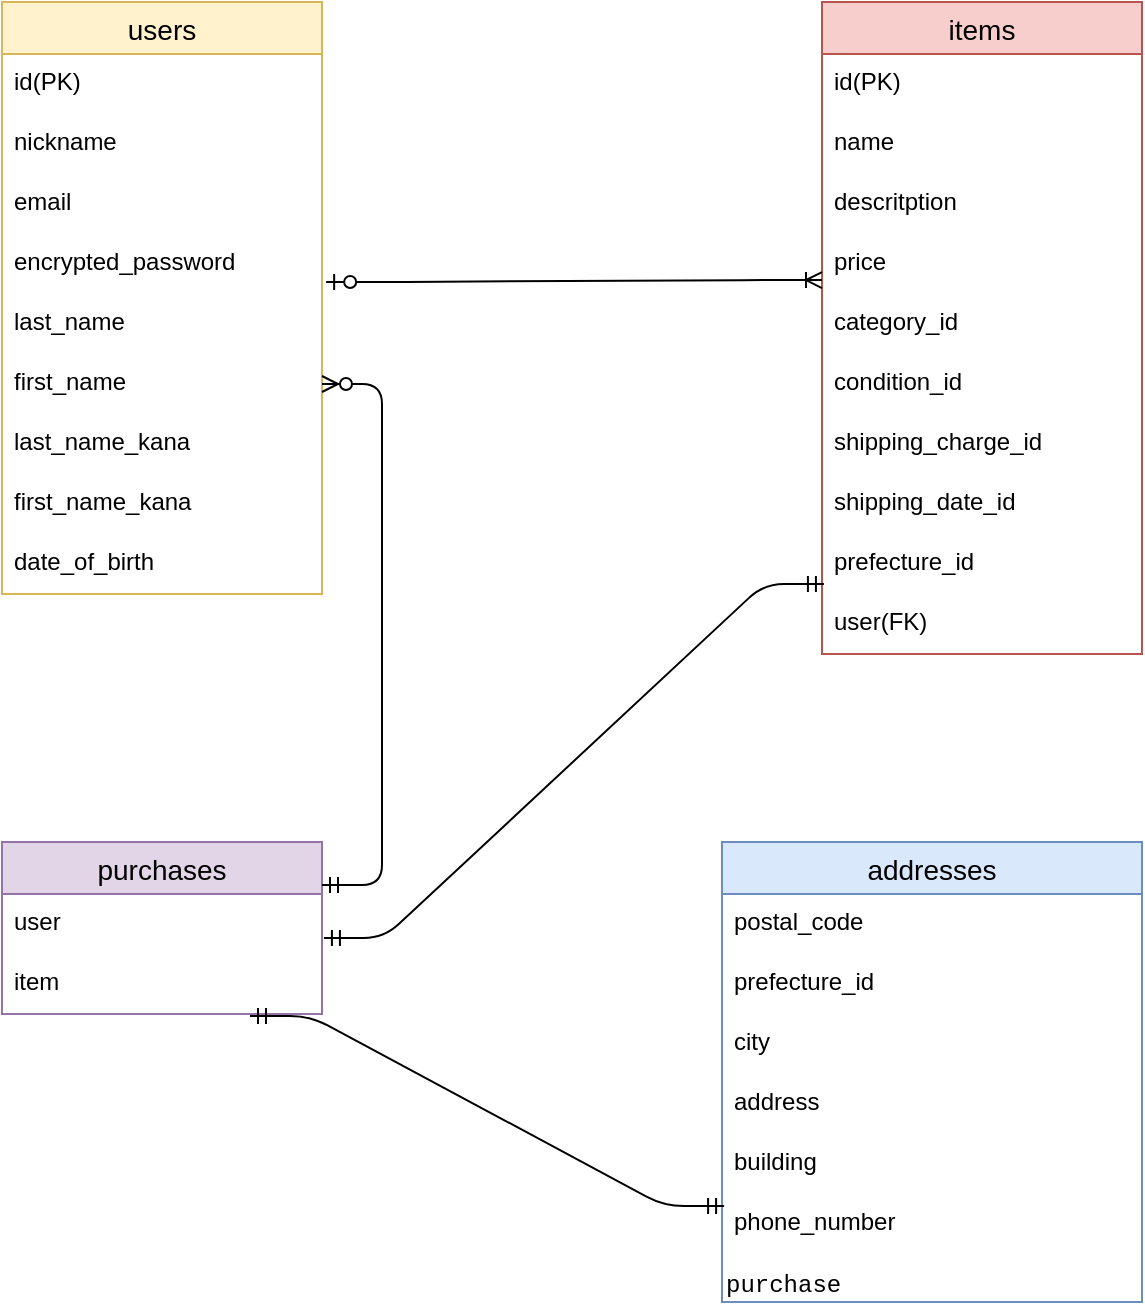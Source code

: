 <mxfile>
    <diagram id="pEX63_hvkQnGr2RXbAw3" name="ページ1">
        <mxGraphModel dx="524" dy="567" grid="1" gridSize="10" guides="0" tooltips="1" connect="1" arrows="0" fold="1" page="1" pageScale="1" pageWidth="827" pageHeight="1169" math="0" shadow="0">
            <root>
                <mxCell id="0"/>
                <mxCell id="1" parent="0"/>
                <mxCell id="EfhRiIH0vK1nld4ACKte-1" value="users" style="swimlane;fontStyle=0;childLayout=stackLayout;horizontal=1;startSize=26;horizontalStack=0;resizeParent=1;resizeParentMax=0;resizeLast=0;collapsible=1;marginBottom=0;align=center;fontSize=14;fillColor=#fff2cc;strokeColor=#d6b656;" parent="1" vertex="1">
                    <mxGeometry x="20" y="100" width="160" height="296" as="geometry">
                        <mxRectangle x="20" y="100" width="70" height="30" as="alternateBounds"/>
                    </mxGeometry>
                </mxCell>
                <mxCell id="EfhRiIH0vK1nld4ACKte-4" value="id(PK)" style="text;strokeColor=none;fillColor=none;spacingLeft=4;spacingRight=4;overflow=hidden;rotatable=0;points=[[0,0.5],[1,0.5]];portConstraint=eastwest;fontSize=12;" parent="EfhRiIH0vK1nld4ACKte-1" vertex="1">
                    <mxGeometry y="26" width="160" height="30" as="geometry"/>
                </mxCell>
                <mxCell id="EfhRiIH0vK1nld4ACKte-2" value="nickname " style="text;strokeColor=none;fillColor=none;spacingLeft=4;spacingRight=4;overflow=hidden;rotatable=0;points=[[0,0.5],[1,0.5]];portConstraint=eastwest;fontSize=12;" parent="EfhRiIH0vK1nld4ACKte-1" vertex="1">
                    <mxGeometry y="56" width="160" height="30" as="geometry"/>
                </mxCell>
                <mxCell id="EfhRiIH0vK1nld4ACKte-3" value="email" style="text;strokeColor=none;fillColor=none;spacingLeft=4;spacingRight=4;overflow=hidden;rotatable=0;points=[[0,0.5],[1,0.5]];portConstraint=eastwest;fontSize=12;" parent="EfhRiIH0vK1nld4ACKte-1" vertex="1">
                    <mxGeometry y="86" width="160" height="30" as="geometry"/>
                </mxCell>
                <mxCell id="EfhRiIH0vK1nld4ACKte-49" value="encrypted_password" style="text;strokeColor=none;fillColor=none;spacingLeft=4;spacingRight=4;overflow=hidden;rotatable=0;points=[[0,0.5],[1,0.5]];portConstraint=eastwest;fontSize=12;" parent="EfhRiIH0vK1nld4ACKte-1" vertex="1">
                    <mxGeometry y="116" width="160" height="30" as="geometry"/>
                </mxCell>
                <mxCell id="EfhRiIH0vK1nld4ACKte-48" value="last_name" style="text;strokeColor=none;fillColor=none;spacingLeft=4;spacingRight=4;overflow=hidden;rotatable=0;points=[[0,0.5],[1,0.5]];portConstraint=eastwest;fontSize=12;" parent="EfhRiIH0vK1nld4ACKte-1" vertex="1">
                    <mxGeometry y="146" width="160" height="30" as="geometry"/>
                </mxCell>
                <mxCell id="EfhRiIH0vK1nld4ACKte-50" value="first_name" style="text;strokeColor=none;fillColor=none;spacingLeft=4;spacingRight=4;overflow=hidden;rotatable=0;points=[[0,0.5],[1,0.5]];portConstraint=eastwest;fontSize=12;" parent="EfhRiIH0vK1nld4ACKte-1" vertex="1">
                    <mxGeometry y="176" width="160" height="30" as="geometry"/>
                </mxCell>
                <mxCell id="EfhRiIH0vK1nld4ACKte-53" value="last_name_kana" style="text;strokeColor=none;fillColor=none;spacingLeft=4;spacingRight=4;overflow=hidden;rotatable=0;points=[[0,0.5],[1,0.5]];portConstraint=eastwest;fontSize=12;" parent="EfhRiIH0vK1nld4ACKte-1" vertex="1">
                    <mxGeometry y="206" width="160" height="30" as="geometry"/>
                </mxCell>
                <mxCell id="EfhRiIH0vK1nld4ACKte-52" value="first_name_kana" style="text;strokeColor=none;fillColor=none;spacingLeft=4;spacingRight=4;overflow=hidden;rotatable=0;points=[[0,0.5],[1,0.5]];portConstraint=eastwest;fontSize=12;" parent="EfhRiIH0vK1nld4ACKte-1" vertex="1">
                    <mxGeometry y="236" width="160" height="30" as="geometry"/>
                </mxCell>
                <mxCell id="EfhRiIH0vK1nld4ACKte-51" value="date_of_birth" style="text;strokeColor=none;fillColor=none;spacingLeft=4;spacingRight=4;overflow=hidden;rotatable=0;points=[[0,0.5],[1,0.5]];portConstraint=eastwest;fontSize=12;" parent="EfhRiIH0vK1nld4ACKte-1" vertex="1">
                    <mxGeometry y="266" width="160" height="30" as="geometry"/>
                </mxCell>
                <mxCell id="EfhRiIH0vK1nld4ACKte-56" value="items" style="swimlane;fontStyle=0;childLayout=stackLayout;horizontal=1;startSize=26;horizontalStack=0;resizeParent=1;resizeParentMax=0;resizeLast=0;collapsible=1;marginBottom=0;align=center;fontSize=14;fillColor=#f8cecc;strokeColor=#b85450;" parent="1" vertex="1">
                    <mxGeometry x="430" y="100" width="160" height="326" as="geometry"/>
                </mxCell>
                <mxCell id="EfhRiIH0vK1nld4ACKte-57" value="id(PK)" style="text;strokeColor=none;fillColor=none;spacingLeft=4;spacingRight=4;overflow=hidden;rotatable=0;points=[[0,0.5],[1,0.5]];portConstraint=eastwest;fontSize=12;" parent="EfhRiIH0vK1nld4ACKte-56" vertex="1">
                    <mxGeometry y="26" width="160" height="30" as="geometry"/>
                </mxCell>
                <mxCell id="EfhRiIH0vK1nld4ACKte-55" value="name" style="text;strokeColor=none;fillColor=none;spacingLeft=4;spacingRight=4;overflow=hidden;rotatable=0;points=[[0,0.5],[1,0.5]];portConstraint=eastwest;fontSize=12;" parent="EfhRiIH0vK1nld4ACKte-56" vertex="1">
                    <mxGeometry y="56" width="160" height="30" as="geometry"/>
                </mxCell>
                <mxCell id="EfhRiIH0vK1nld4ACKte-58" value="descritption" style="text;strokeColor=none;fillColor=none;spacingLeft=4;spacingRight=4;overflow=hidden;rotatable=0;points=[[0,0.5],[1,0.5]];portConstraint=eastwest;fontSize=12;" parent="EfhRiIH0vK1nld4ACKte-56" vertex="1">
                    <mxGeometry y="86" width="160" height="30" as="geometry"/>
                </mxCell>
                <mxCell id="EfhRiIH0vK1nld4ACKte-59" value="price" style="text;strokeColor=none;fillColor=none;spacingLeft=4;spacingRight=4;overflow=hidden;rotatable=0;points=[[0,0.5],[1,0.5]];portConstraint=eastwest;fontSize=12;" parent="EfhRiIH0vK1nld4ACKte-56" vertex="1">
                    <mxGeometry y="116" width="160" height="30" as="geometry"/>
                </mxCell>
                <mxCell id="EfhRiIH0vK1nld4ACKte-65" value="category_id" style="text;strokeColor=none;fillColor=none;spacingLeft=4;spacingRight=4;overflow=hidden;rotatable=0;points=[[0,0.5],[1,0.5]];portConstraint=eastwest;fontSize=12;" parent="EfhRiIH0vK1nld4ACKte-56" vertex="1">
                    <mxGeometry y="146" width="160" height="30" as="geometry"/>
                </mxCell>
                <mxCell id="EfhRiIH0vK1nld4ACKte-64" value="condition_id" style="text;strokeColor=none;fillColor=none;spacingLeft=4;spacingRight=4;overflow=hidden;rotatable=0;points=[[0,0.5],[1,0.5]];portConstraint=eastwest;fontSize=12;" parent="EfhRiIH0vK1nld4ACKte-56" vertex="1">
                    <mxGeometry y="176" width="160" height="30" as="geometry"/>
                </mxCell>
                <mxCell id="EfhRiIH0vK1nld4ACKte-54" value="shipping_charge_id" style="text;strokeColor=none;fillColor=none;spacingLeft=4;spacingRight=4;overflow=hidden;rotatable=0;points=[[0,0.5],[1,0.5]];portConstraint=eastwest;fontSize=12;" parent="EfhRiIH0vK1nld4ACKte-56" vertex="1">
                    <mxGeometry y="206" width="160" height="30" as="geometry"/>
                </mxCell>
                <mxCell id="EfhRiIH0vK1nld4ACKte-63" value="shipping_date_id" style="text;strokeColor=none;fillColor=none;spacingLeft=4;spacingRight=4;overflow=hidden;rotatable=0;points=[[0,0.5],[1,0.5]];portConstraint=eastwest;fontSize=12;" parent="EfhRiIH0vK1nld4ACKte-56" vertex="1">
                    <mxGeometry y="236" width="160" height="30" as="geometry"/>
                </mxCell>
                <mxCell id="EfhRiIH0vK1nld4ACKte-62" value="prefecture_id" style="text;strokeColor=none;fillColor=none;spacingLeft=4;spacingRight=4;overflow=hidden;rotatable=0;points=[[0,0.5],[1,0.5]];portConstraint=eastwest;fontSize=12;" parent="EfhRiIH0vK1nld4ACKte-56" vertex="1">
                    <mxGeometry y="266" width="160" height="30" as="geometry"/>
                </mxCell>
                <mxCell id="EfhRiIH0vK1nld4ACKte-68" value="user(FK)" style="text;strokeColor=none;fillColor=none;spacingLeft=4;spacingRight=4;overflow=hidden;rotatable=0;points=[[0,0.5],[1,0.5]];portConstraint=eastwest;fontSize=12;" parent="EfhRiIH0vK1nld4ACKte-56" vertex="1">
                    <mxGeometry y="296" width="160" height="30" as="geometry"/>
                </mxCell>
                <mxCell id="EfhRiIH0vK1nld4ACKte-61" value="" style="edgeStyle=entityRelationEdgeStyle;fontSize=12;html=1;endArrow=ERoneToMany;startArrow=ERzeroToOne;exitX=1.013;exitY=0.8;exitDx=0;exitDy=0;entryX=0;entryY=0.767;entryDx=0;entryDy=0;exitPerimeter=0;entryPerimeter=0;" parent="1" source="EfhRiIH0vK1nld4ACKte-49" target="EfhRiIH0vK1nld4ACKte-59" edge="1">
                    <mxGeometry width="100" height="100" relative="1" as="geometry">
                        <mxPoint x="190" y="240" as="sourcePoint"/>
                        <mxPoint x="420" y="230" as="targetPoint"/>
                    </mxGeometry>
                </mxCell>
                <mxCell id="EfhRiIH0vK1nld4ACKte-72" value="purchases" style="swimlane;fontStyle=0;childLayout=stackLayout;horizontal=1;startSize=26;horizontalStack=0;resizeParent=1;resizeParentMax=0;resizeLast=0;collapsible=1;marginBottom=0;align=center;fontSize=14;fillColor=#e1d5e7;strokeColor=#9673a6;" parent="1" vertex="1">
                    <mxGeometry x="20" y="520" width="160" height="86" as="geometry"/>
                </mxCell>
                <mxCell id="EfhRiIH0vK1nld4ACKte-74" value="user" style="text;strokeColor=none;fillColor=none;spacingLeft=4;spacingRight=4;overflow=hidden;rotatable=0;points=[[0,0.5],[1,0.5]];portConstraint=eastwest;fontSize=12;" parent="EfhRiIH0vK1nld4ACKte-72" vertex="1">
                    <mxGeometry y="26" width="160" height="30" as="geometry"/>
                </mxCell>
                <mxCell id="EfhRiIH0vK1nld4ACKte-75" value="item" style="text;strokeColor=none;fillColor=none;spacingLeft=4;spacingRight=4;overflow=hidden;rotatable=0;points=[[0,0.5],[1,0.5]];portConstraint=eastwest;fontSize=12;" parent="EfhRiIH0vK1nld4ACKte-72" vertex="1">
                    <mxGeometry y="56" width="160" height="30" as="geometry"/>
                </mxCell>
                <mxCell id="2" value="addresses" style="swimlane;fontStyle=0;childLayout=stackLayout;horizontal=1;startSize=26;horizontalStack=0;resizeParent=1;resizeParentMax=0;resizeLast=0;collapsible=1;marginBottom=0;align=center;fontSize=14;fillColor=#dae8fc;strokeColor=#6c8ebf;" parent="1" vertex="1">
                    <mxGeometry x="380" y="520" width="210" height="230" as="geometry"/>
                </mxCell>
                <mxCell id="3" value="postal_code" style="text;strokeColor=none;fillColor=none;spacingLeft=4;spacingRight=4;overflow=hidden;rotatable=0;points=[[0,0.5],[1,0.5]];portConstraint=eastwest;fontSize=12;" parent="2" vertex="1">
                    <mxGeometry y="26" width="210" height="30" as="geometry"/>
                </mxCell>
                <mxCell id="4" value="prefecture_id" style="text;strokeColor=none;fillColor=none;spacingLeft=4;spacingRight=4;overflow=hidden;rotatable=0;points=[[0,0.5],[1,0.5]];portConstraint=eastwest;fontSize=12;" parent="2" vertex="1">
                    <mxGeometry y="56" width="210" height="30" as="geometry"/>
                </mxCell>
                <mxCell id="EfhRiIH0vK1nld4ACKte-69" value="city" style="text;strokeColor=none;fillColor=none;spacingLeft=4;spacingRight=4;overflow=hidden;rotatable=0;points=[[0,0.5],[1,0.5]];portConstraint=eastwest;fontSize=12;" parent="2" vertex="1">
                    <mxGeometry y="86" width="210" height="30" as="geometry"/>
                </mxCell>
                <mxCell id="EfhRiIH0vK1nld4ACKte-67" value="address" style="text;strokeColor=none;fillColor=none;spacingLeft=4;spacingRight=4;overflow=hidden;rotatable=0;points=[[0,0.5],[1,0.5]];portConstraint=eastwest;fontSize=12;" parent="2" vertex="1">
                    <mxGeometry y="116" width="210" height="30" as="geometry"/>
                </mxCell>
                <mxCell id="5" value="building" style="text;strokeColor=none;fillColor=none;spacingLeft=4;spacingRight=4;overflow=hidden;rotatable=0;points=[[0,0.5],[1,0.5]];portConstraint=eastwest;fontSize=12;" parent="2" vertex="1">
                    <mxGeometry y="146" width="210" height="30" as="geometry"/>
                </mxCell>
                <mxCell id="6" value="phone_number" style="text;strokeColor=none;fillColor=none;spacingLeft=4;spacingRight=4;overflow=hidden;rotatable=0;points=[[0,0.5],[1,0.5]];portConstraint=eastwest;fontSize=12;" parent="2" vertex="1">
                    <mxGeometry y="176" width="210" height="30" as="geometry"/>
                </mxCell>
                <mxCell id="14" value="&lt;div style=&quot;font-family: Menlo, Monaco, &amp;quot;Courier New&amp;quot;, monospace; line-height: 18px;&quot;&gt;purchase&lt;/div&gt;" style="text;whiteSpace=wrap;html=1;fontColor=default;labelBackgroundColor=none;" parent="2" vertex="1">
                    <mxGeometry y="206" width="210" height="24" as="geometry"/>
                </mxCell>
                <mxCell id="7" value="" style="edgeStyle=entityRelationEdgeStyle;fontSize=12;html=1;endArrow=ERmandOne;startArrow=ERmandOne;exitX=0.775;exitY=1.033;exitDx=0;exitDy=0;entryX=0.005;entryY=0.2;entryDx=0;entryDy=0;exitPerimeter=0;entryPerimeter=0;" parent="1" source="EfhRiIH0vK1nld4ACKte-75" target="6" edge="1">
                    <mxGeometry width="100" height="100" relative="1" as="geometry">
                        <mxPoint x="290" y="810" as="sourcePoint"/>
                        <mxPoint x="370" y="560" as="targetPoint"/>
                    </mxGeometry>
                </mxCell>
                <mxCell id="12" value="" style="edgeStyle=entityRelationEdgeStyle;fontSize=12;html=1;endArrow=ERzeroToMany;startArrow=ERmandOne;exitX=1;exitY=0.25;exitDx=0;exitDy=0;" parent="1" source="EfhRiIH0vK1nld4ACKte-72" target="EfhRiIH0vK1nld4ACKte-50" edge="1">
                    <mxGeometry width="100" height="100" relative="1" as="geometry">
                        <mxPoint x="70" y="510" as="sourcePoint"/>
                        <mxPoint x="300" y="260" as="targetPoint"/>
                    </mxGeometry>
                </mxCell>
                <mxCell id="13" value="" style="edgeStyle=entityRelationEdgeStyle;fontSize=12;html=1;endArrow=ERmandOne;startArrow=ERmandOne;exitX=1.006;exitY=0.733;exitDx=0;exitDy=0;exitPerimeter=0;entryX=0.006;entryY=-0.167;entryDx=0;entryDy=0;entryPerimeter=0;" parent="1" source="EfhRiIH0vK1nld4ACKte-74" target="EfhRiIH0vK1nld4ACKte-68" edge="1">
                    <mxGeometry width="100" height="100" relative="1" as="geometry">
                        <mxPoint x="200" y="440" as="sourcePoint"/>
                        <mxPoint x="300" y="340" as="targetPoint"/>
                    </mxGeometry>
                </mxCell>
            </root>
        </mxGraphModel>
    </diagram>
</mxfile>